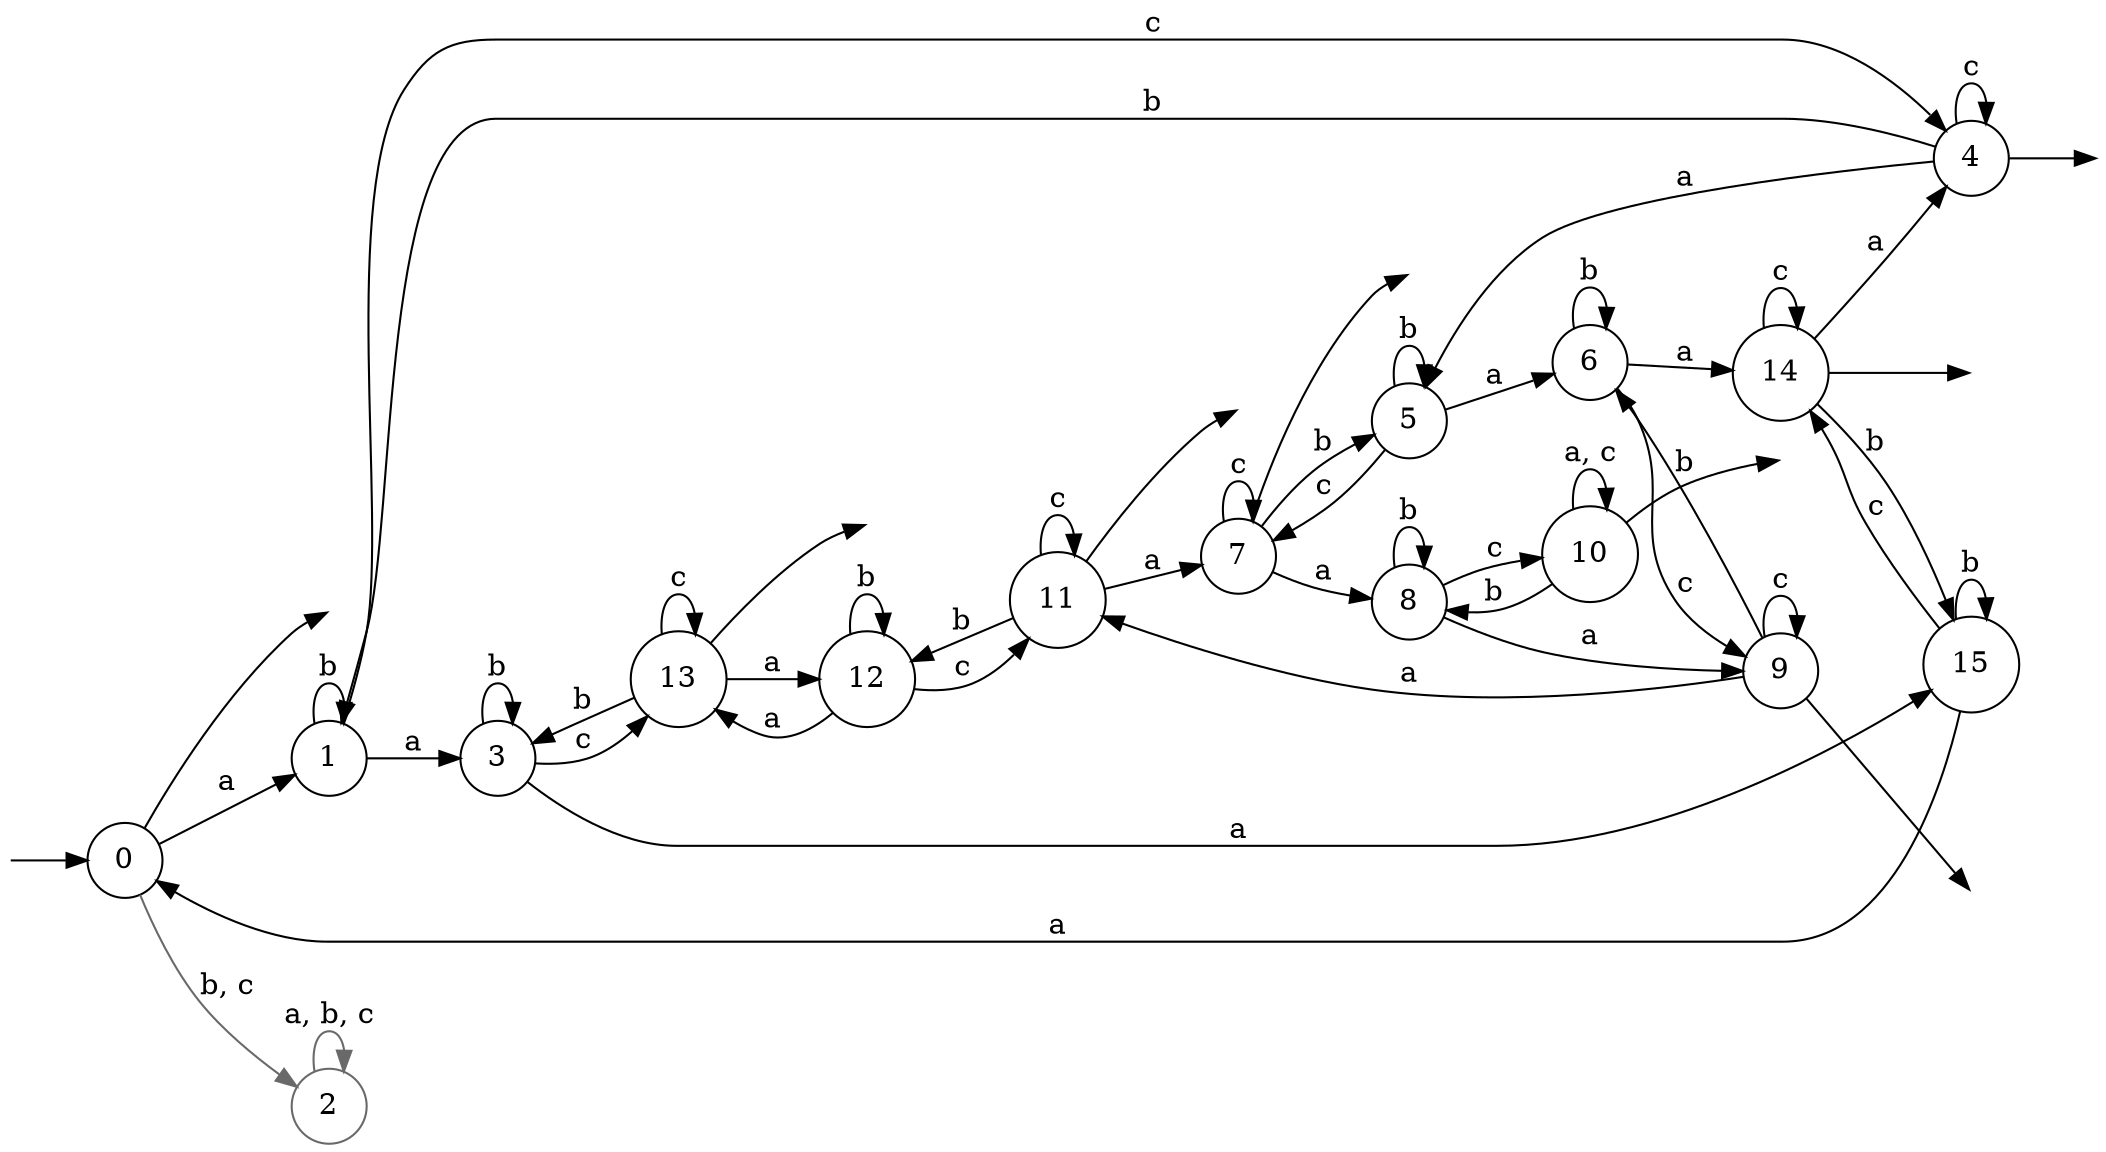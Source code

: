 digraph
{
  vcsn_context = "lal_char(abc)_b"
  rankdir = LR
  {
    node [style = invis, shape = none, label = "", width = 0, height = 0]
    I0
    F0
    F4
    F7
    F9
    F10
    F11
    F13
    F14
  }
  {
    node [shape = circle]
    0
    1
    2 [color = DimGray]
    3
    4
    5
    6
    7
    8
    9
    10
    11
    12
    13
    14
    15
  }
  I0 -> 0
  0 -> F0
  0 -> 1 [label = "a"]
  0 -> 2 [label = "b, c", color = DimGray]
  1 -> 1 [label = "b"]
  1 -> 3 [label = "a"]
  1 -> 4 [label = "c"]
  2 -> 2 [label = "a, b, c", color = DimGray]
  3 -> 3 [label = "b"]
  3 -> 13 [label = "c"]
  3 -> 15 [label = "a"]
  4 -> F4
  4 -> 1 [label = "b"]
  4 -> 4 [label = "c"]
  4 -> 5 [label = "a"]
  5 -> 5 [label = "b"]
  5 -> 6 [label = "a"]
  5 -> 7 [label = "c"]
  6 -> 6 [label = "b"]
  6 -> 9 [label = "c"]
  6 -> 14 [label = "a"]
  7 -> F7
  7 -> 5 [label = "b"]
  7 -> 7 [label = "c"]
  7 -> 8 [label = "a"]
  8 -> 8 [label = "b"]
  8 -> 9 [label = "a"]
  8 -> 10 [label = "c"]
  9 -> F9
  9 -> 6 [label = "b"]
  9 -> 9 [label = "c"]
  9 -> 11 [label = "a"]
  10 -> F10
  10 -> 8 [label = "b"]
  10 -> 10 [label = "a, c"]
  11 -> F11
  11 -> 7 [label = "a"]
  11 -> 11 [label = "c"]
  11 -> 12 [label = "b"]
  12 -> 11 [label = "c"]
  12 -> 12 [label = "b"]
  12 -> 13 [label = "a"]
  13 -> F13
  13 -> 3 [label = "b"]
  13 -> 12 [label = "a"]
  13 -> 13 [label = "c"]
  14 -> F14
  14 -> 4 [label = "a"]
  14 -> 14 [label = "c"]
  14 -> 15 [label = "b"]
  15 -> 0 [label = "a"]
  15 -> 14 [label = "c"]
  15 -> 15 [label = "b"]
}
